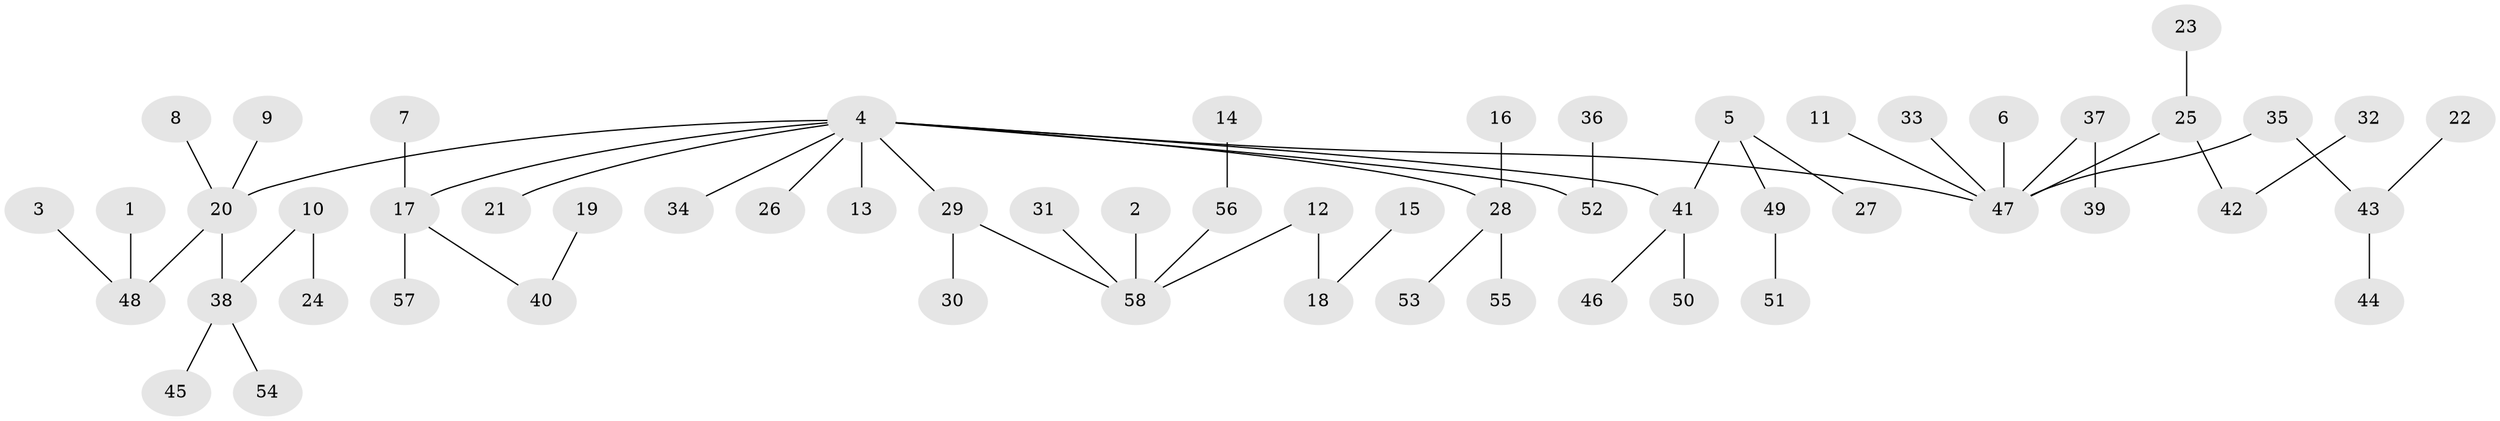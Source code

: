 // original degree distribution, {6: 0.02608695652173913, 5: 0.05217391304347826, 4: 0.06086956521739131, 2: 0.21739130434782608, 1: 0.5217391304347826, 3: 0.12173913043478261}
// Generated by graph-tools (version 1.1) at 2025/50/03/09/25 03:50:16]
// undirected, 58 vertices, 57 edges
graph export_dot {
graph [start="1"]
  node [color=gray90,style=filled];
  1;
  2;
  3;
  4;
  5;
  6;
  7;
  8;
  9;
  10;
  11;
  12;
  13;
  14;
  15;
  16;
  17;
  18;
  19;
  20;
  21;
  22;
  23;
  24;
  25;
  26;
  27;
  28;
  29;
  30;
  31;
  32;
  33;
  34;
  35;
  36;
  37;
  38;
  39;
  40;
  41;
  42;
  43;
  44;
  45;
  46;
  47;
  48;
  49;
  50;
  51;
  52;
  53;
  54;
  55;
  56;
  57;
  58;
  1 -- 48 [weight=1.0];
  2 -- 58 [weight=1.0];
  3 -- 48 [weight=1.0];
  4 -- 13 [weight=1.0];
  4 -- 17 [weight=1.0];
  4 -- 20 [weight=1.0];
  4 -- 21 [weight=1.0];
  4 -- 26 [weight=1.0];
  4 -- 28 [weight=1.0];
  4 -- 29 [weight=1.0];
  4 -- 34 [weight=1.0];
  4 -- 41 [weight=1.0];
  4 -- 47 [weight=1.0];
  4 -- 52 [weight=1.0];
  5 -- 27 [weight=1.0];
  5 -- 41 [weight=1.0];
  5 -- 49 [weight=1.0];
  6 -- 47 [weight=1.0];
  7 -- 17 [weight=1.0];
  8 -- 20 [weight=1.0];
  9 -- 20 [weight=1.0];
  10 -- 24 [weight=1.0];
  10 -- 38 [weight=1.0];
  11 -- 47 [weight=1.0];
  12 -- 18 [weight=1.0];
  12 -- 58 [weight=1.0];
  14 -- 56 [weight=1.0];
  15 -- 18 [weight=1.0];
  16 -- 28 [weight=1.0];
  17 -- 40 [weight=1.0];
  17 -- 57 [weight=1.0];
  19 -- 40 [weight=1.0];
  20 -- 38 [weight=1.0];
  20 -- 48 [weight=1.0];
  22 -- 43 [weight=1.0];
  23 -- 25 [weight=1.0];
  25 -- 42 [weight=1.0];
  25 -- 47 [weight=1.0];
  28 -- 53 [weight=1.0];
  28 -- 55 [weight=1.0];
  29 -- 30 [weight=1.0];
  29 -- 58 [weight=1.0];
  31 -- 58 [weight=1.0];
  32 -- 42 [weight=1.0];
  33 -- 47 [weight=1.0];
  35 -- 43 [weight=1.0];
  35 -- 47 [weight=1.0];
  36 -- 52 [weight=1.0];
  37 -- 39 [weight=1.0];
  37 -- 47 [weight=1.0];
  38 -- 45 [weight=1.0];
  38 -- 54 [weight=1.0];
  41 -- 46 [weight=1.0];
  41 -- 50 [weight=1.0];
  43 -- 44 [weight=1.0];
  49 -- 51 [weight=1.0];
  56 -- 58 [weight=1.0];
}
